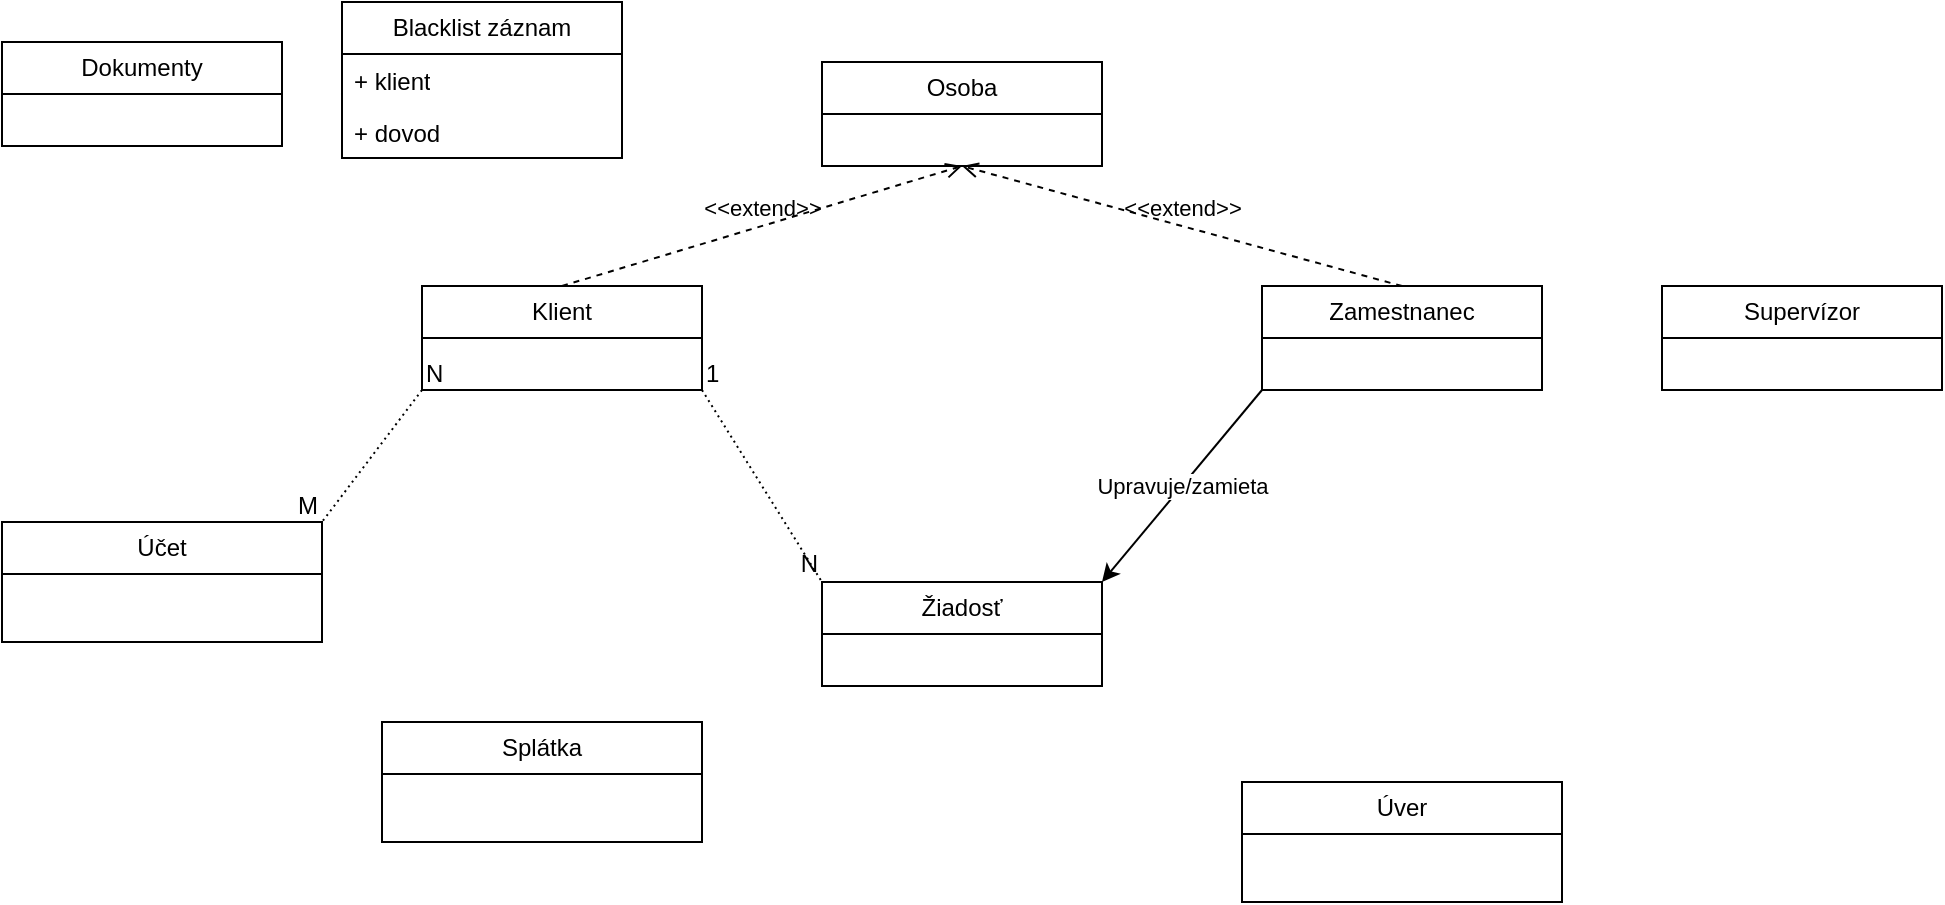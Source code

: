 <mxfile version="28.2.5">
  <diagram id="C5RBs43oDa-KdzZeNtuy" name="Page-1">
    <mxGraphModel dx="1042" dy="570" grid="1" gridSize="10" guides="1" tooltips="1" connect="1" arrows="1" fold="1" page="1" pageScale="1" pageWidth="827" pageHeight="1169" math="0" shadow="0">
      <root>
        <mxCell id="WIyWlLk6GJQsqaUBKTNV-0" />
        <mxCell id="WIyWlLk6GJQsqaUBKTNV-1" parent="WIyWlLk6GJQsqaUBKTNV-0" />
        <mxCell id="PsZUaiYf1aoz2zm3PNSd-7" value="Klient" style="swimlane;fontStyle=0;childLayout=stackLayout;horizontal=1;startSize=26;fillColor=none;horizontalStack=0;resizeParent=1;resizeParentMax=0;resizeLast=0;collapsible=1;marginBottom=0;whiteSpace=wrap;html=1;" vertex="1" parent="WIyWlLk6GJQsqaUBKTNV-1">
          <mxGeometry x="240" y="162" width="140" height="52" as="geometry" />
        </mxCell>
        <mxCell id="PsZUaiYf1aoz2zm3PNSd-23" value="Žiadosť" style="swimlane;fontStyle=0;childLayout=stackLayout;horizontal=1;startSize=26;fillColor=none;horizontalStack=0;resizeParent=1;resizeParentMax=0;resizeLast=0;collapsible=1;marginBottom=0;whiteSpace=wrap;html=1;" vertex="1" parent="WIyWlLk6GJQsqaUBKTNV-1">
          <mxGeometry x="440" y="310" width="140" height="52" as="geometry" />
        </mxCell>
        <mxCell id="PsZUaiYf1aoz2zm3PNSd-24" value="Dokumenty" style="swimlane;fontStyle=0;childLayout=stackLayout;horizontal=1;startSize=26;fillColor=none;horizontalStack=0;resizeParent=1;resizeParentMax=0;resizeLast=0;collapsible=1;marginBottom=0;whiteSpace=wrap;html=1;" vertex="1" parent="WIyWlLk6GJQsqaUBKTNV-1">
          <mxGeometry x="30" y="40" width="140" height="52" as="geometry" />
        </mxCell>
        <mxCell id="PsZUaiYf1aoz2zm3PNSd-25" value="Blacklist záznam" style="swimlane;fontStyle=0;childLayout=stackLayout;horizontal=1;startSize=26;fillColor=none;horizontalStack=0;resizeParent=1;resizeParentMax=0;resizeLast=0;collapsible=1;marginBottom=0;whiteSpace=wrap;html=1;" vertex="1" parent="WIyWlLk6GJQsqaUBKTNV-1">
          <mxGeometry x="200" y="20" width="140" height="78" as="geometry">
            <mxRectangle x="600" y="30" width="80" height="30" as="alternateBounds" />
          </mxGeometry>
        </mxCell>
        <mxCell id="PsZUaiYf1aoz2zm3PNSd-27" value="+ klient" style="text;strokeColor=none;fillColor=none;align=left;verticalAlign=top;spacingLeft=4;spacingRight=4;overflow=hidden;rotatable=0;points=[[0,0.5],[1,0.5]];portConstraint=eastwest;whiteSpace=wrap;html=1;" vertex="1" parent="PsZUaiYf1aoz2zm3PNSd-25">
          <mxGeometry y="26" width="140" height="26" as="geometry" />
        </mxCell>
        <mxCell id="PsZUaiYf1aoz2zm3PNSd-28" value="+ dovod" style="text;strokeColor=none;fillColor=none;align=left;verticalAlign=top;spacingLeft=4;spacingRight=4;overflow=hidden;rotatable=0;points=[[0,0.5],[1,0.5]];portConstraint=eastwest;whiteSpace=wrap;html=1;" vertex="1" parent="PsZUaiYf1aoz2zm3PNSd-25">
          <mxGeometry y="52" width="140" height="26" as="geometry" />
        </mxCell>
        <mxCell id="PsZUaiYf1aoz2zm3PNSd-29" value="Zamestnanec" style="swimlane;fontStyle=0;childLayout=stackLayout;horizontal=1;startSize=26;fillColor=none;horizontalStack=0;resizeParent=1;resizeParentMax=0;resizeLast=0;collapsible=1;marginBottom=0;whiteSpace=wrap;html=1;" vertex="1" parent="WIyWlLk6GJQsqaUBKTNV-1">
          <mxGeometry x="660" y="162" width="140" height="52" as="geometry" />
        </mxCell>
        <mxCell id="PsZUaiYf1aoz2zm3PNSd-30" value="Osoba" style="swimlane;fontStyle=0;childLayout=stackLayout;horizontal=1;startSize=26;fillColor=none;horizontalStack=0;resizeParent=1;resizeParentMax=0;resizeLast=0;collapsible=1;marginBottom=0;whiteSpace=wrap;html=1;" vertex="1" parent="WIyWlLk6GJQsqaUBKTNV-1">
          <mxGeometry x="440" y="50" width="140" height="52" as="geometry" />
        </mxCell>
        <mxCell id="PsZUaiYf1aoz2zm3PNSd-31" value="&amp;lt;&amp;lt;extend&amp;gt;&amp;gt;" style="html=1;verticalAlign=bottom;labelBackgroundColor=none;endArrow=open;endFill=0;dashed=1;rounded=0;exitX=0.5;exitY=0;exitDx=0;exitDy=0;entryX=0.5;entryY=1;entryDx=0;entryDy=0;" edge="1" parent="WIyWlLk6GJQsqaUBKTNV-1" source="PsZUaiYf1aoz2zm3PNSd-7" target="PsZUaiYf1aoz2zm3PNSd-30">
          <mxGeometry width="160" relative="1" as="geometry">
            <mxPoint x="620" y="242" as="sourcePoint" />
            <mxPoint x="390" y="112" as="targetPoint" />
          </mxGeometry>
        </mxCell>
        <mxCell id="PsZUaiYf1aoz2zm3PNSd-32" value="&amp;lt;&amp;lt;extend&amp;gt;&amp;gt;" style="html=1;verticalAlign=bottom;labelBackgroundColor=none;endArrow=open;endFill=0;dashed=1;rounded=0;exitX=0.5;exitY=0;exitDx=0;exitDy=0;" edge="1" parent="WIyWlLk6GJQsqaUBKTNV-1" source="PsZUaiYf1aoz2zm3PNSd-29">
          <mxGeometry width="160" relative="1" as="geometry">
            <mxPoint x="650" y="122" as="sourcePoint" />
            <mxPoint x="510" y="102" as="targetPoint" />
          </mxGeometry>
        </mxCell>
        <mxCell id="PsZUaiYf1aoz2zm3PNSd-39" value="" style="endArrow=none;html=1;rounded=0;dashed=1;dashPattern=1 2;entryX=0;entryY=0;entryDx=0;entryDy=0;exitX=1;exitY=1;exitDx=0;exitDy=0;" edge="1" parent="WIyWlLk6GJQsqaUBKTNV-1" source="PsZUaiYf1aoz2zm3PNSd-7" target="PsZUaiYf1aoz2zm3PNSd-23">
          <mxGeometry relative="1" as="geometry">
            <mxPoint x="290" y="310" as="sourcePoint" />
            <mxPoint x="450" y="310" as="targetPoint" />
          </mxGeometry>
        </mxCell>
        <mxCell id="PsZUaiYf1aoz2zm3PNSd-40" value="1" style="resizable=0;html=1;whiteSpace=wrap;align=left;verticalAlign=bottom;" connectable="0" vertex="1" parent="PsZUaiYf1aoz2zm3PNSd-39">
          <mxGeometry x="-1" relative="1" as="geometry" />
        </mxCell>
        <mxCell id="PsZUaiYf1aoz2zm3PNSd-41" value="N" style="resizable=0;html=1;whiteSpace=wrap;align=right;verticalAlign=bottom;" connectable="0" vertex="1" parent="PsZUaiYf1aoz2zm3PNSd-39">
          <mxGeometry x="1" relative="1" as="geometry" />
        </mxCell>
        <mxCell id="PsZUaiYf1aoz2zm3PNSd-47" value="" style="endArrow=classic;html=1;rounded=0;exitX=0;exitY=1;exitDx=0;exitDy=0;entryX=1;entryY=0;entryDx=0;entryDy=0;" edge="1" parent="WIyWlLk6GJQsqaUBKTNV-1" source="PsZUaiYf1aoz2zm3PNSd-29" target="PsZUaiYf1aoz2zm3PNSd-23">
          <mxGeometry relative="1" as="geometry">
            <mxPoint x="530" y="400" as="sourcePoint" />
            <mxPoint x="630" y="400" as="targetPoint" />
          </mxGeometry>
        </mxCell>
        <mxCell id="PsZUaiYf1aoz2zm3PNSd-48" value="Upravuje/zamieta" style="edgeLabel;resizable=0;html=1;;align=center;verticalAlign=middle;" connectable="0" vertex="1" parent="PsZUaiYf1aoz2zm3PNSd-47">
          <mxGeometry relative="1" as="geometry" />
        </mxCell>
        <mxCell id="PsZUaiYf1aoz2zm3PNSd-55" value="Účet" style="swimlane;fontStyle=0;childLayout=stackLayout;horizontal=1;startSize=26;fillColor=none;horizontalStack=0;resizeParent=1;resizeParentMax=0;resizeLast=0;collapsible=1;marginBottom=0;whiteSpace=wrap;html=1;" vertex="1" parent="WIyWlLk6GJQsqaUBKTNV-1">
          <mxGeometry x="30" y="280" width="160" height="60" as="geometry" />
        </mxCell>
        <mxCell id="PsZUaiYf1aoz2zm3PNSd-60" value="" style="endArrow=none;html=1;rounded=0;dashed=1;dashPattern=1 2;entryX=1;entryY=0;entryDx=0;entryDy=0;exitX=0;exitY=1;exitDx=0;exitDy=0;" edge="1" parent="WIyWlLk6GJQsqaUBKTNV-1" source="PsZUaiYf1aoz2zm3PNSd-7" target="PsZUaiYf1aoz2zm3PNSd-55">
          <mxGeometry relative="1" as="geometry">
            <mxPoint x="310" y="234" as="sourcePoint" />
            <mxPoint x="370" y="330" as="targetPoint" />
          </mxGeometry>
        </mxCell>
        <mxCell id="PsZUaiYf1aoz2zm3PNSd-61" value="N" style="resizable=0;html=1;whiteSpace=wrap;align=left;verticalAlign=bottom;" connectable="0" vertex="1" parent="PsZUaiYf1aoz2zm3PNSd-60">
          <mxGeometry x="-1" relative="1" as="geometry" />
        </mxCell>
        <mxCell id="PsZUaiYf1aoz2zm3PNSd-62" value="M" style="resizable=0;html=1;whiteSpace=wrap;align=right;verticalAlign=bottom;" connectable="0" vertex="1" parent="PsZUaiYf1aoz2zm3PNSd-60">
          <mxGeometry x="1" relative="1" as="geometry" />
        </mxCell>
        <mxCell id="PsZUaiYf1aoz2zm3PNSd-63" value="Splátka" style="swimlane;fontStyle=0;childLayout=stackLayout;horizontal=1;startSize=26;fillColor=none;horizontalStack=0;resizeParent=1;resizeParentMax=0;resizeLast=0;collapsible=1;marginBottom=0;whiteSpace=wrap;html=1;" vertex="1" parent="WIyWlLk6GJQsqaUBKTNV-1">
          <mxGeometry x="220" y="380" width="160" height="60" as="geometry" />
        </mxCell>
        <mxCell id="PsZUaiYf1aoz2zm3PNSd-64" value="Úver" style="swimlane;fontStyle=0;childLayout=stackLayout;horizontal=1;startSize=26;fillColor=none;horizontalStack=0;resizeParent=1;resizeParentMax=0;resizeLast=0;collapsible=1;marginBottom=0;whiteSpace=wrap;html=1;" vertex="1" parent="WIyWlLk6GJQsqaUBKTNV-1">
          <mxGeometry x="650" y="410" width="160" height="60" as="geometry" />
        </mxCell>
        <mxCell id="PsZUaiYf1aoz2zm3PNSd-65" value="Supervízor" style="swimlane;fontStyle=0;childLayout=stackLayout;horizontal=1;startSize=26;fillColor=none;horizontalStack=0;resizeParent=1;resizeParentMax=0;resizeLast=0;collapsible=1;marginBottom=0;whiteSpace=wrap;html=1;" vertex="1" parent="WIyWlLk6GJQsqaUBKTNV-1">
          <mxGeometry x="860" y="162" width="140" height="52" as="geometry" />
        </mxCell>
      </root>
    </mxGraphModel>
  </diagram>
</mxfile>
